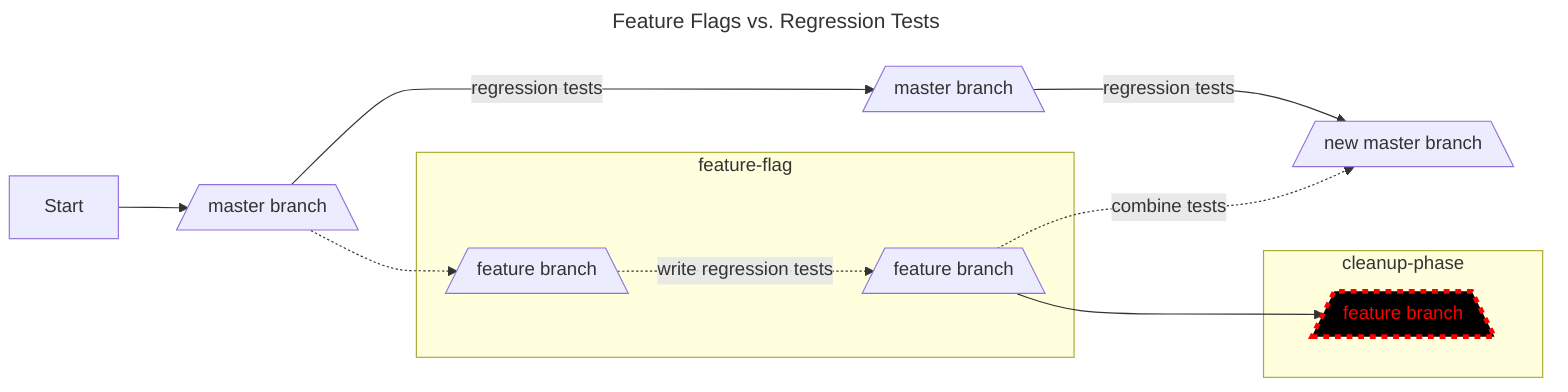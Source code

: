 ---
title: Feature Flags vs. Regression Tests
---
flowchart LR

    Z[Start]-->A[/master branch\]--regression tests-->B[/master branch\]--regression tests-->E[/new master branch\]
    A[/master branch\]-.->C[/feature branch\]
    subgraph feature-flag
    C[/feature branch\]-.write regression tests .->D[/feature branch\]
    D[/feature branch\]
    end feature-flag
    D[/feature branch\]-.combine tests .->E[/new master branch\]
    subgraph cleanup-phase
    D[/feature branch\]-->F[/feature branch\]
    end cleanup-phase

    style F fill:#000,stroke:#f00,stroke-width:4px,color:#f00,stroke-dasharray: 5 5